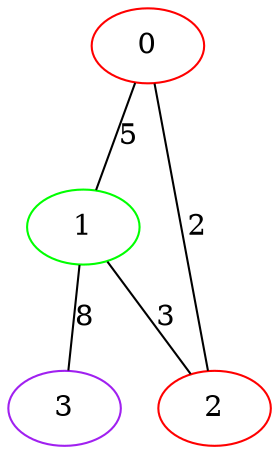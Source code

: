 graph "" {
0 [color=red, weight=1];
1 [color=green, weight=2];
2 [color=red, weight=1];
3 [color=purple, weight=4];
0 -- 1  [key=0, label=5];
0 -- 2  [key=0, label=2];
1 -- 2  [key=0, label=3];
1 -- 3  [key=0, label=8];
}

